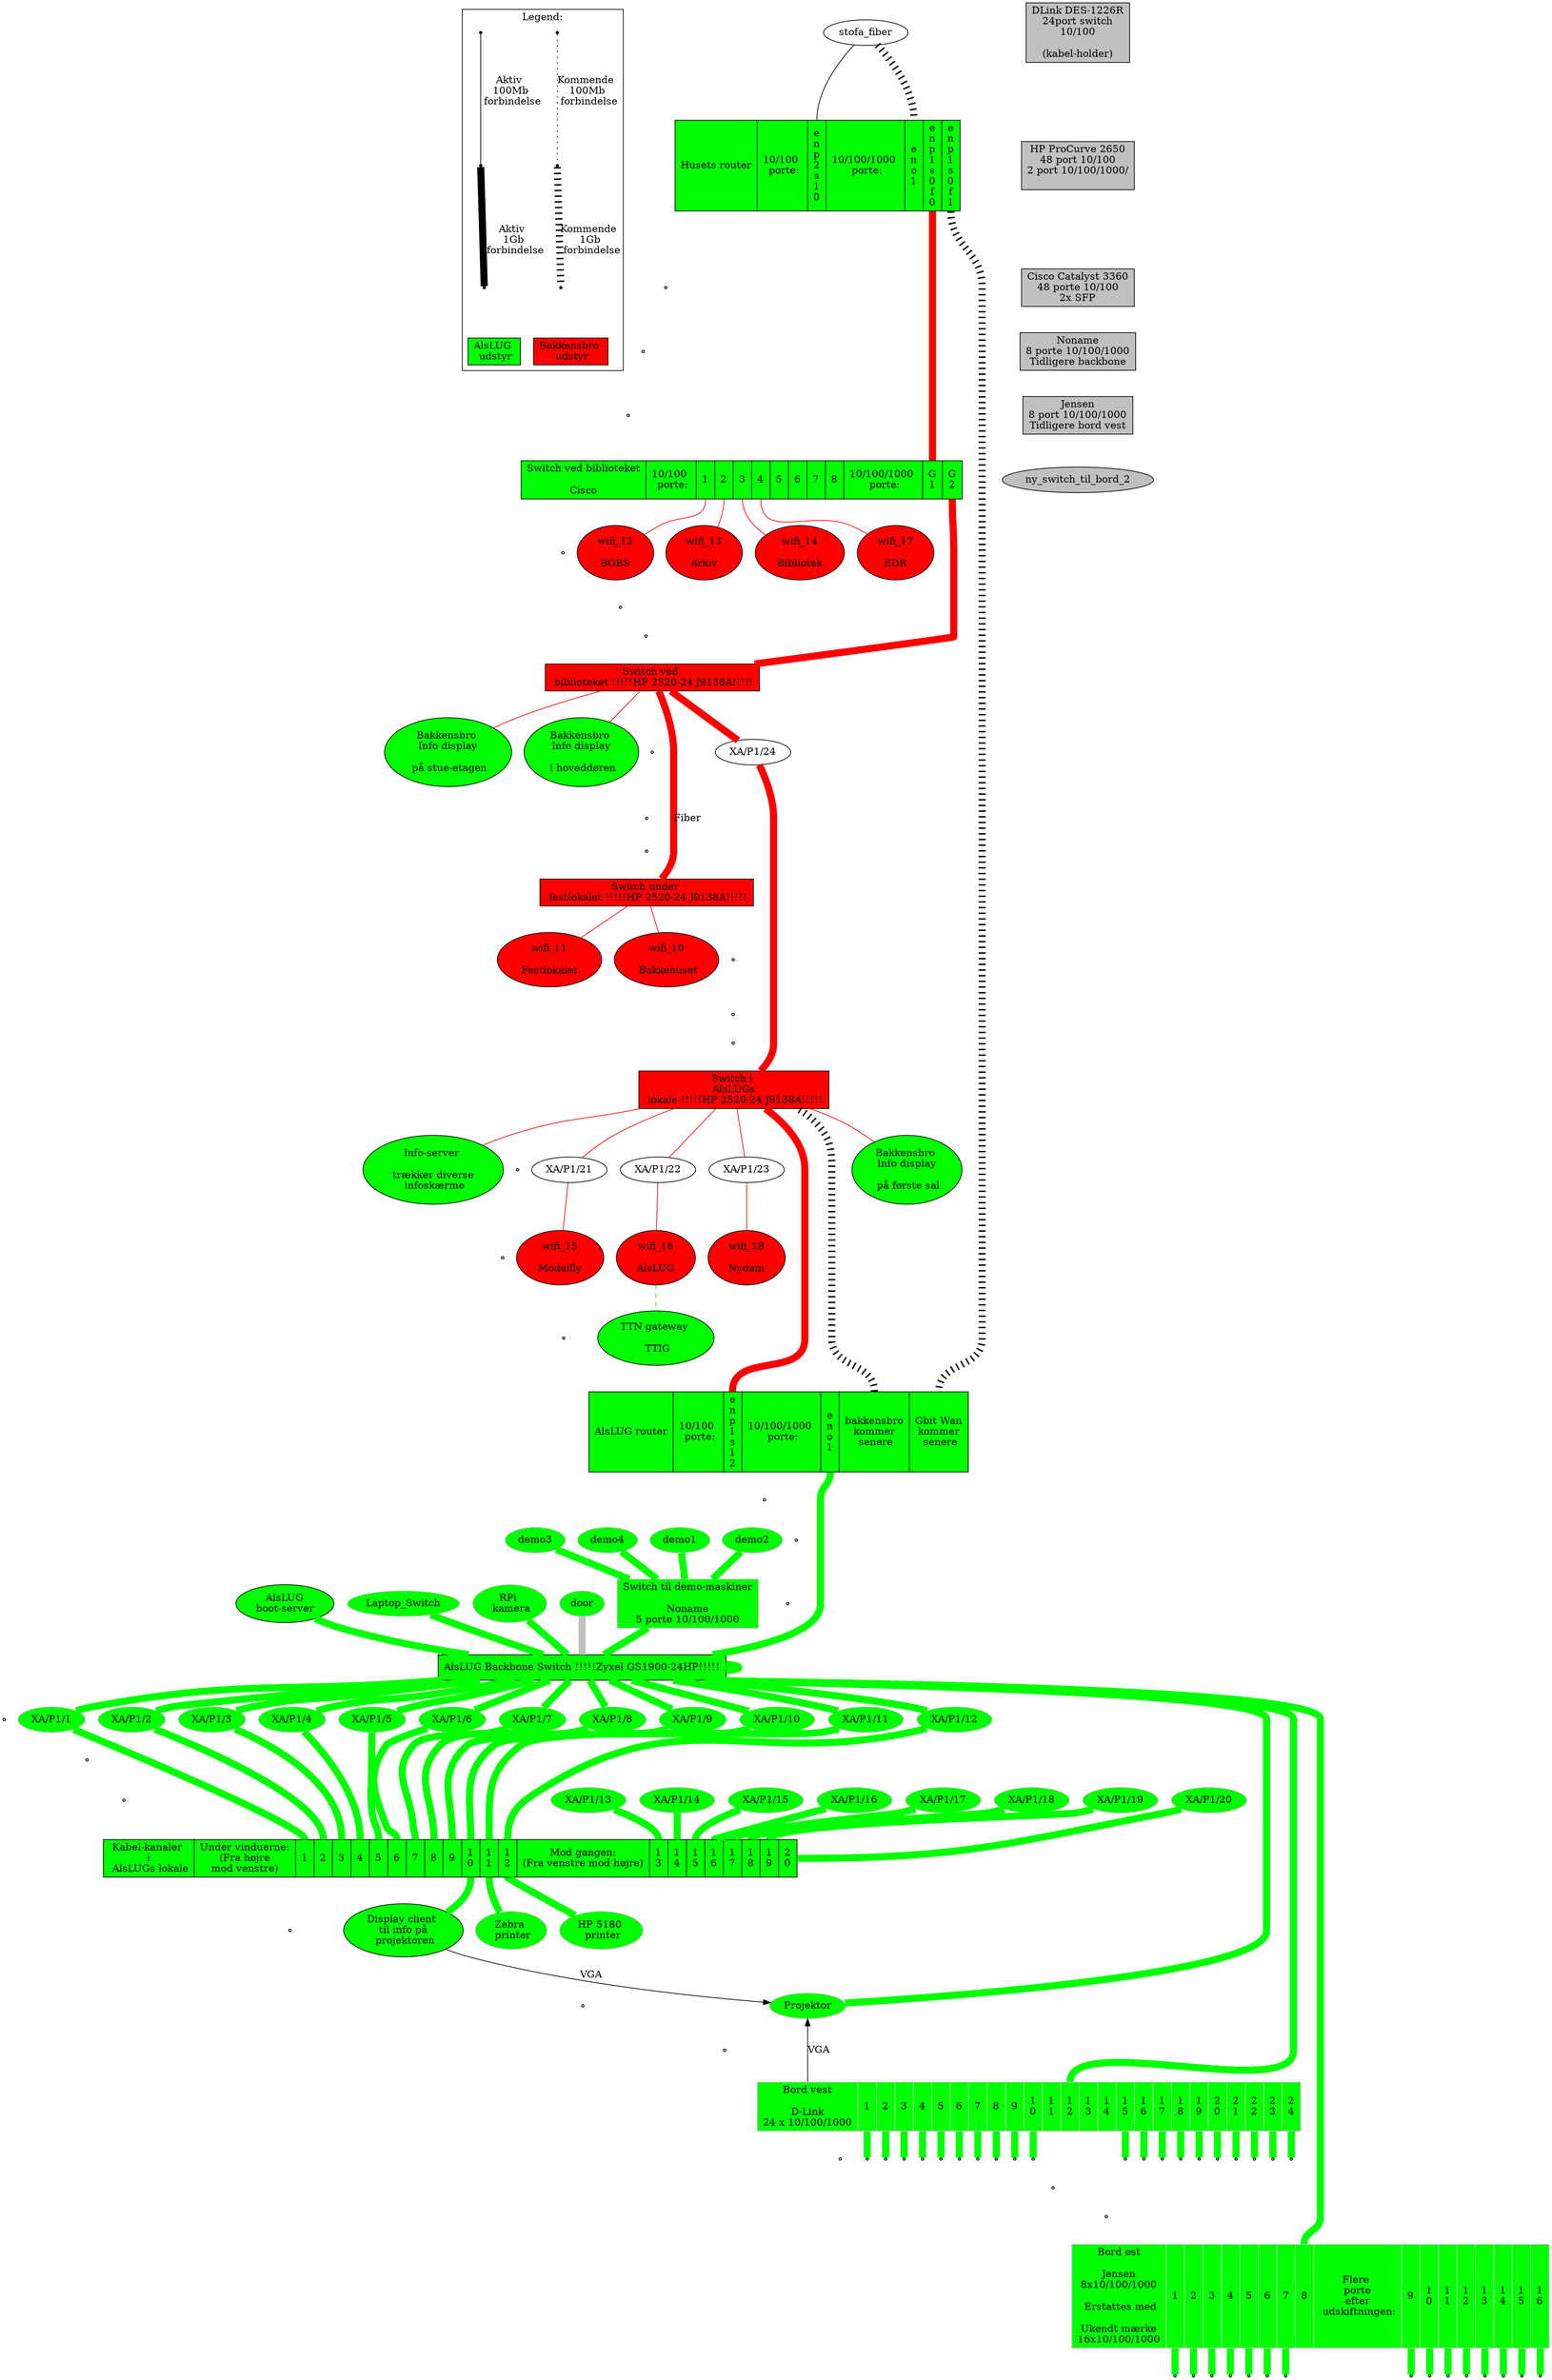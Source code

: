 digraph xxx {
  subgraph cluster_legend {
    label = "Legend:";
    edge [ dir=none ];
    node [ shape=point ];
    legend_bakkensbro	[ shape=box style=filled fillcolor=red label="Bakkensbro \n udstyr" ];
    legend_alslug	[ shape=box style=filled fillcolor=green label="AlsLUG \n udstyr" ];

    legend_pending_a -> legend_pending_b	[ penwidth=1 style=dotted label="Kommende \n 100Mb \n forbindelse" ];
    legend_pending_b -> legend_pending_c	[ penwidth=10 style=dotted label="Kommende \n 1Gb \n forbindelse" ];
    legend_pending_c -> legend_bakkensbro	[ color=invis ];
    
    legend_active_a -> legend_active_b	[ penwidth=1 label="Aktiv \n 100Mb \n forbindelse"];
    legend_active_b -> legend_active_c	[ penwidth=10 label="Aktiv \n 1Gb \n forbindelse"];
    legend_active_c -> legend_alslug	[ color=invis ];
}
  
  edge [ dir=none penwidth=100 ];
  node [ style=filled fillcolor=red ];
  husets_router [ fillcolor=green shape=record label="<head> Husets router
						| 10/100 \n porte:
						| <enp2s10>  e\nn\np\n2\ns\n1\n0
						| 10/100/1000 \n porte:
						| <eno1>     e\nn\no\n1
						| <enp1s0f0> e\nn\np\n1\ns\n0\nf\n0
						| <enp1s0f1> e\nn\np\n1\ns\n0\nf\n1
						" ];
  cisco_switch [ fillcolor=green shape=record label="<head> Switch ved biblioteket\n\nCisco
						| 10/100 \n porte:
						| <1> 1
						| <2> 2
						| <3> 3
						| <4> 4
						| <5> 5
						| <6> 6
						| <7> 7
						| <8> 8
						| 10/100/1000 \n porte:
						| <gi1> G\n1
						| <gi2> G\n2
						" ];
  husets_switch_1 [ shape=record label="<head> Switch ved \n biblioteket !!!!!HP 2520-24 J9138A!!!!!" ];
  husets_switch_2 [ shape=record label="<head> Switch i \n AlsLUGs \n lokale !!!!!HP 2520-24 J9138A!!!!!" ];
  festlokale_switch [ shape=record label="<head> Switch under \n festlokalet !!!!!HP 2520-24 J9138A!!!!!" ];
  wifi_10 [ label=" wifi_10 \n\n Bakkehuset"                  ];
  wifi_11 [ label=" wifi_11 \n\n Festlokalet "                ];
  wifi_12 [ label=" wifi_12 \n\n BOBS "                       ];
  wifi_13 [ label=" wifi_13 \n\n Arkiv "                      ];
  wifi_14 [ label=" wifi_14 \n\n Bibliotek "                  ];
  wifi_15 [ label=" wifi_15 \n\n Modelfly "                   ];
  wifi_16 [ label=" wifi_16 \n\n AlsLUG "                     ];
  wifi_17 [ label=" wifi_17 \n\n EDR "                        ];
  wifi_18 [ label=" wifi_18 \n\n Nydam "                      ];
  
  node [ style=filled fillcolor=green ];
  AlsLUG_TTIG		[ label="TTN gateway \n\n TTIG"					];
  bakkensbro_info_doer	[ label="Bakkensbro \n Info display \n\n i hoveddøren"		];
  bakkensbro_info_stuen	[ label="Bakkensbro \n Info display \n\n på stue-etagen"	];
  bakkensbro_info_1_sal	[ label="Bakkensbro \n Info display \n\n på første sal"		];
  info_server		[ label="Info-server \n\n trækker diverse \n infoskærme"	];
  alslug_router [ shape=record label="<head> AlsLUG router
						| 10/100 \n porte:
						| <enp1s12>    e\nn\np\n1\ns\n1\n2
						| 10/100/1000 \n porte:
						| <eno1>       e\nn\no\n1
						| <bakkensbro> bakkensbro\nkommer\n senere
						| <g_wan>      Gbit Wan\nkommer\n senere
						" ];
  husets_router:enp1s0f1 -> alslug_router:g_wan [ style=dotted penwidth=10];
  alslug_router:bakkensbro -> husets_switch_2:gi2 [ style=dotted penwidth=10];
  alslug_gl_bootserver		[ label="AlsLUG\nboot-server" ];
  alslug_projektor_client	[ label="Display client \n til info på \n projektoren" ];
  alslug_backbone_switch	[ shape=record label="<head> AlsLUG Backbone Switch !!!!!Zyxel GS1900-24HP!!!!!"];
  alslug_kabelkanaler		[ shape=record label="<head> Kabel-kanaler \n i \n AlsLUGs lokale
  						| Under vinduerne:\n(Fra højre\nmod venstre)
  						| <1> 1 | <2> 2 | <3> 3 | <4> 4 | <5> 5 | <6> 6 | <7> 7 | <8> 8 | <9> 9 | <10> 1\n0 | <11> 1\n1 | <12>1\n2
						| Mod gangen:\n(Fra venstre mod højre)
						| <13> 1\n3 | <14> 1\n4 | <15> 1\n5 | <16> 1\n6 | <17> 1\n7 | <18> 1\n8 | <19> 1\n9 | <20> 2\n0
						"];	
  {
    edge [ color=green style=solid penwidth=10 ];
    node [ color=gray ];
								alslug_backbone_switch:1 ->	"XA/P1/1"  -> alslug_kabelkanaler:1;
								alslug_backbone_switch:2 ->	"XA/P1/2"  -> alslug_kabelkanaler:2;
								alslug_backbone_switch:3 ->	"XA/P1/3"  -> alslug_kabelkanaler:3;
								alslug_backbone_switch:4 ->	"XA/P1/4"  -> alslug_kabelkanaler:4;
								alslug_backbone_switch:5 ->	"XA/P1/5"  -> alslug_kabelkanaler:5;
								alslug_backbone_switch:6 ->	"XA/P1/6"  -> alslug_kabelkanaler:6;
								alslug_backbone_switch:7 ->	"XA/P1/7"  -> alslug_kabelkanaler:7;
								alslug_backbone_switch:8 ->	"XA/P1/8"  -> alslug_kabelkanaler:8;
								alslug_backbone_switch:9 ->	"XA/P1/9"  -> alslug_kabelkanaler:9;
								alslug_backbone_switch:10 ->	"XA/P1/10" -> alslug_kabelkanaler:10 -> alslug_projektor_client;
								alslug_backbone_switch:11 ->	"XA/P1/11" -> alslug_kabelkanaler:11 -> alslug_zebra;
								alslug_backbone_switch:12 ->	"XA/P1/12" -> alslug_kabelkanaler:12 -> alslug_hp5180;
												"XA/P1/13" -> alslug_kabelkanaler:13;
												"XA/P1/14" -> alslug_kabelkanaler:14;
												"XA/P1/15" -> alslug_kabelkanaler:15;
												"XA/P1/16" -> alslug_kabelkanaler:16;
												"XA/P1/17" -> alslug_kabelkanaler:17;
												"XA/P1/18" -> alslug_kabelkanaler:18;
												"XA/P1/19" -> alslug_kabelkanaler:19;
												"XA/P1/20" -> alslug_kabelkanaler:20;
					Laptop_Switch ->	alslug_backbone_switch:15;
  					RPi_camera ->		alslug_backbone_switch:17;
    					door ->			alslug_backbone_switch:18				[ color=gray ];
	{ demo1, demo2, demo3, demo4 } -> switch_5p ->		alslug_backbone_switch:19 ->
								alslug_backbone_switch:20 ->	alslug_projektor;
								alslug_backbone_switch:21 ->	bord_1:12;
								alslug_backbone_switch:22 ->	bord_2:8;
					alslug_gl_bootserver ->	alslug_backbone_switch:23;
					alslug_router:eno1 ->	alslug_backbone_switch:24;
  }
  alslug_projektor [ label="Projektor" ]
  alslug_hp5180 [ label="HP 5180 \n printer" ]
  alslug_zebra [ label="Zebra \n printer" ]
  RPi_camera [ label="RPi \n kamera" ]
  bord_1 [ shape=record label="<head> Bord vest\n\nD-Link\n24 x 10/100/1000
						| <1> 1
						| <2> 2
						| <3> 3
						| <4> 4
						| <5> 5
						| <6> 6
						| <7> 7
						| <8> 8
						| <9> 9
						| <10> 1\n0

						| <11> 1\n1
						| <12> 1\n2
						| <13> 1\n3
						| <14> 1\n4

						| <15> 1\n5
						| <16> 1\n6
						| <17> 1\n7
						| <18> 1\n8
						| <19> 1\n9
						| <20> 2\n0
						| <21> 2\n1
						| <22> 2\n2
						| <23> 2\n3
						| <24> 2\n4
						"];
  {
    node [ shape=point ];
    edge [ color=green penwidth=10];
    bord_1:1 -> _bord_1_1;
    bord_1:2 -> _bord_1_2;
    bord_1:3 -> _bord_1_3;
    bord_1:4 -> _bord_1_4;
    bord_1:5 -> _bord_1_5;
    bord_1:6 -> _bord_1_6;
    bord_1:7 -> _bord_1_7;
    bord_1:8 -> _bord_1_8;
    bord_1:9 -> _bord_1_9;
    bord_1:10 -> _bord_1_10;

    bord_1:15 -> _bord_1_15;
    bord_1:16 -> _bord_1_16;
    bord_1:17 -> _bord_1_17;
    bord_1:18 -> _bord_1_18;
    bord_1:19 -> _bord_1_19;
    bord_1:20 -> _bord_1_20;
    bord_1:21 -> _bord_1_21;
    bord_1:22 -> _bord_1_22;
    bord_1:23 -> _bord_1_23;
    bord_1:24 -> _bord_1_24;
  }
  bord_2 [ shape=record label="<head> Bord øst\n\nJensen\n8x10/100/1000\n\n Erstattes med\n\nUkendt mærke\n16x10/100/1000
						| <1> 1
						| <2> 2
						| <3> 3
						| <4> 4
						| <5> 5
						| <6> 6
						| <7> 7
						| <8> 8
						| Flere \n porte \n efter \n udskiftningen:
						| <9> 9
						| <10> 1\n0
						| <11> 1\n1
						| <12> 1\n2
						| <13> 1\n3
						| <14> 1\n4
						| <15> 1\n5
						| <16> 1\n6
						"];
  {
    node [ shape=point ];
    edge [ color=green penwidth=10];
    bord_2:1 -> _bord_2_1;
    bord_2:2 -> _bord_2_2;
    bord_2:3 -> _bord_2_3;
    bord_2:4 -> _bord_2_4;
    bord_2:5 -> _bord_2_5;
    bord_2:6 -> _bord_2_6;
    bord_2:7 -> _bord_2_7;
//  bord_2:8 -> _bord_2_8;
    bord_2:9 -> _bord_2_9;
    bord_2:10 -> _bord_2_10;
    bord_2:11 -> _bord_2_11;
    bord_2:12 -> _bord_2_12;
    bord_2:13 -> _bord_2_13;
    bord_2:14 -> _bord_2_14;
    bord_2:15 -> _bord_2_15;
    bord_2:16 -> _bord_2_16;
  }
 
  // Udstyr som pt ikke bruges
  node [ style=filled fillcolor=gray ];
  switch_24p      [ shape=box label="DLink DES-1226R\n24port switch\n10/100\n\n(kabel-holder)"];
  switch_48p      [ shape=box label="HP ProCurve 2650\n48 port 10/100\n2 port 10/100/1000/
  "];
  switch_48p_poe  [ shape=box label="Cisco Catalyst 3360\n48 porte 10/100\n2x SFP"];
  switch_5p       [ shape=box label="Switch til demo-maskiner\n\nNoname\n5 porte 10/100/1000" ];
  switch_8p       [ shape=box label="Noname\n8 porte 10/100/1000\nTidligere backbone" ];
  switch_8p_vest    [ shape=box label="Jensen\n8 port 10/100/1000\nTidligere bord vest" ];
  
  switch_24p -> switch_48p -> switch_48p_poe -> switch_8p -> switch_8p_vest -> ny_switch_til_bord_2 [ color=invis ];
  
  
  node [ style=normal ];
  // Internet forbindelser
  stofa_fiber -> husets_router:enp2s10	[ penwidth=1 fillcolor=black style=filled ];
  stofa_fiber -> husets_router:eno1	[ penwidth=10 fillcolor=black style=dotted ];
  
  // Husets forbindelser
  edge  [ color=red style=solid ];
  husets_router:enp1s0f0 -> cisco_switch:gi1												[ penwidth=10 ];
                            cisco_switch:1 ->											wifi_12	[ penwidth=1 ];
                            cisco_switch:2 ->											wifi_13	[ penwidth=1 ];
                            cisco_switch:3 ->											wifi_14	[ penwidth=1 ];
			    cisco_switch:4 ->											wifi_17	[ penwidth=1 ];
                            cisco_switch:gi2 -> husets_switch_1:gi1									[ penwidth=10 ];
                                                husets_switch_1 -> bakkensbro_info_doer							[ penwidth=1 ];
                                                husets_switch_1 -> bakkensbro_info_stuen						[ penwidth=1 ];
                                                husets_switch_1:sfp1 -> festlokale_switch:sfp1						[ penwidth=10 label="Fiber" ];
                                                                        festlokale_switch ->					wifi_10	[ penwidth=1 ];
                                                                        festlokale_switch ->					wifi_11	[ penwidth=1 ];
						husets_switch_1:gi2 -> "XA/P1/24" ->	husets_switch_2:gi1				[ penwidth=10 color=red ];
											husets_switch_2:21 ->	"XA/P1/21" ->	wifi_15	[ penwidth=1 ];
											husets_switch_2:23 ->	"XA/P1/22" ->	wifi_16	[ penwidth=1 ];
											husets_switch_2:24 ->	"XA/P1/23" ->	wifi_18	[ penwidth=1 ];
											husets_switch_2:gi2 ->	alslug_router:enp1s12	[ penwidth=10 ];
											husets_switch_2:1 -> bakkensbro_info_1_sal	[ penwidth=1 ];
											husets_switch_2:3 -> info_server		[ penwidth=1 ];

  // Interne forbindelser
  edge [ color=green style=solid penwidth=10 ];
  node [ shape=point ];
  								
  alslug_projektor_client -> alslug_projektor [ color=black penwidth=1 label="VGA" dir=forward ];
  alslug_projektor -> bord_1:head [ color=black penwidth=1 label="VGA" dir=back ];
  wifi_16 -> AlsLUG_TTIG [ penwidth=1 style=dashed ];
  
  {
    edge [ color=invis ];		node [ shape=point ];
//    node [ shape=star label="" ];	edge [ color=cyan ];
    husets_router:head
			-> _X_1_ -> _Y_1_ -> _Z_1_ -> cisco_switch:head
			-> _X_2_ -> _Y_2_ -> _Z_2_ -> husets_switch_1:head
			-> _X_3_ -> _Y_3_ -> _Z_3_ -> festlokale_switch:head
			-> _X_4_ -> _Y_4_ -> _Z_4_ -> husets_switch_2:head
			-> _X_5_ -> _Y_5_ -> _Z_5_ -> alslug_router:head
			-> _X_6_ -> _Y_6_ -> _Z_6_ -> alslug_backbone_switch:head
			-> _X_7_ -> _Y_7_ -> _Z_7_ -> alslug_kabelkanaler:head
			-> _X_8_ -> _Y_8_ -> _Z_8_ -> bord_1:head
			-> _X_9_ -> _Y_9_ -> _Z_9_ -> bord_2:head
			;
  }

  subgraph {
    rank = same;
#    alslug_projektor;
#    alslug_hp5180;
    alslug_backbone_switch;
  }
}

